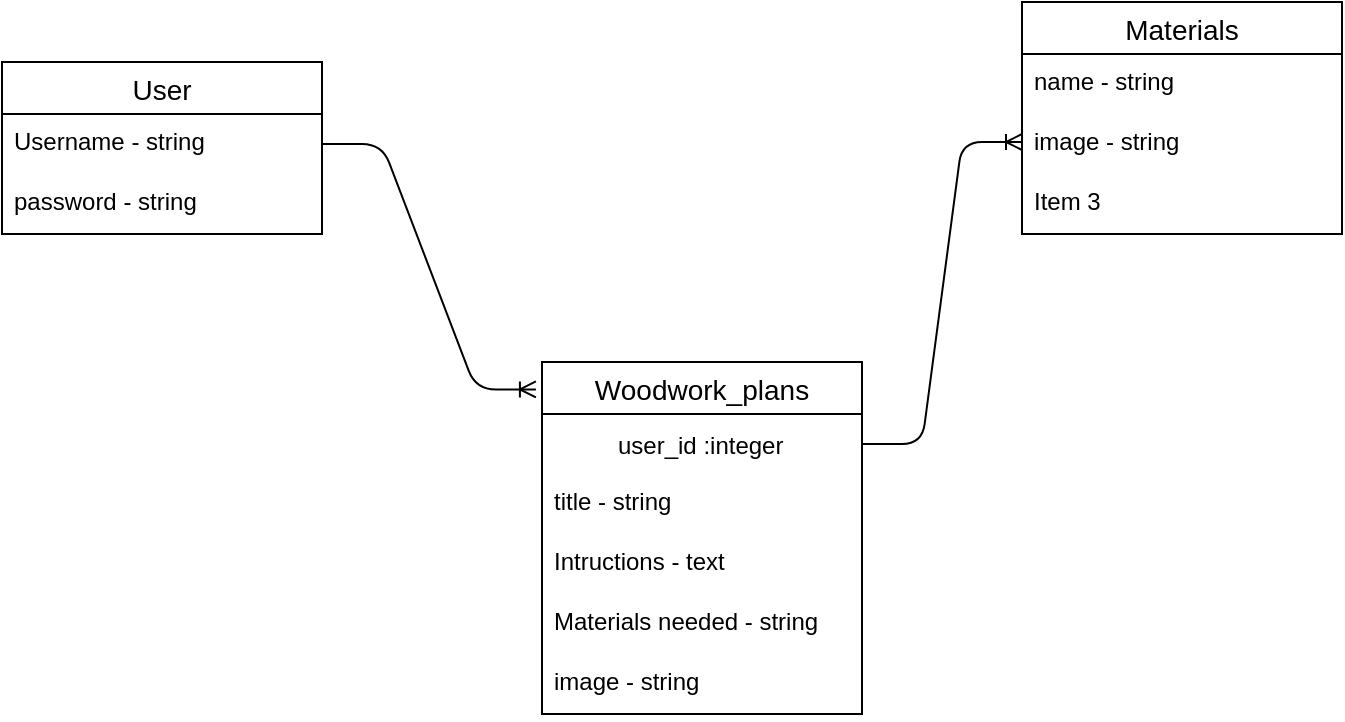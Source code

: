<mxfile version="14.1.8" type="github">
  <diagram id="jR7uFOy2J7p6zF0rOuKJ" name="Page-1">
    <mxGraphModel dx="1422" dy="794" grid="1" gridSize="10" guides="1" tooltips="1" connect="1" arrows="1" fold="1" page="1" pageScale="1" pageWidth="850" pageHeight="1100" math="0" shadow="0">
      <root>
        <mxCell id="0" />
        <mxCell id="1" parent="0" />
        <mxCell id="nfXb3j_lw96GKdzEQLc_-4" value="User" style="swimlane;fontStyle=0;childLayout=stackLayout;horizontal=1;startSize=26;horizontalStack=0;resizeParent=1;resizeParentMax=0;resizeLast=0;collapsible=1;marginBottom=0;align=center;fontSize=14;" vertex="1" parent="1">
          <mxGeometry x="70" y="200" width="160" height="86" as="geometry" />
        </mxCell>
        <mxCell id="nfXb3j_lw96GKdzEQLc_-5" value="Username - string" style="text;strokeColor=none;fillColor=none;spacingLeft=4;spacingRight=4;overflow=hidden;rotatable=0;points=[[0,0.5],[1,0.5]];portConstraint=eastwest;fontSize=12;" vertex="1" parent="nfXb3j_lw96GKdzEQLc_-4">
          <mxGeometry y="26" width="160" height="30" as="geometry" />
        </mxCell>
        <mxCell id="nfXb3j_lw96GKdzEQLc_-6" value="password - string" style="text;strokeColor=none;fillColor=none;spacingLeft=4;spacingRight=4;overflow=hidden;rotatable=0;points=[[0,0.5],[1,0.5]];portConstraint=eastwest;fontSize=12;" vertex="1" parent="nfXb3j_lw96GKdzEQLc_-4">
          <mxGeometry y="56" width="160" height="30" as="geometry" />
        </mxCell>
        <mxCell id="nfXb3j_lw96GKdzEQLc_-8" value="Woodwork_plans" style="swimlane;fontStyle=0;childLayout=stackLayout;horizontal=1;startSize=26;horizontalStack=0;resizeParent=1;resizeParentMax=0;resizeLast=0;collapsible=1;marginBottom=0;align=center;fontSize=14;" vertex="1" parent="1">
          <mxGeometry x="340" y="350" width="160" height="176" as="geometry" />
        </mxCell>
        <mxCell id="nfXb3j_lw96GKdzEQLc_-17" value="" style="shape=table;startSize=0;container=1;collapsible=1;childLayout=tableLayout;fixedRows=1;rowLines=0;fontStyle=0;align=center;resizeLast=1;strokeColor=none;fillColor=none;" vertex="1" parent="nfXb3j_lw96GKdzEQLc_-8">
          <mxGeometry y="26" width="160" height="30" as="geometry" />
        </mxCell>
        <mxCell id="nfXb3j_lw96GKdzEQLc_-18" value="" style="shape=partialRectangle;collapsible=0;dropTarget=0;pointerEvents=0;fillColor=none;top=0;left=0;bottom=0;right=0;points=[[0,0.5],[1,0.5]];portConstraint=eastwest;" vertex="1" parent="nfXb3j_lw96GKdzEQLc_-17">
          <mxGeometry width="160" height="30" as="geometry" />
        </mxCell>
        <mxCell id="nfXb3j_lw96GKdzEQLc_-19" value="" style="shape=partialRectangle;connectable=0;fillColor=none;top=0;left=0;bottom=0;right=0;editable=1;overflow=hidden;" vertex="1" parent="nfXb3j_lw96GKdzEQLc_-18">
          <mxGeometry width="30" height="30" as="geometry" />
        </mxCell>
        <mxCell id="nfXb3j_lw96GKdzEQLc_-20" value="user_id :integer" style="shape=partialRectangle;connectable=0;fillColor=none;top=0;left=0;bottom=0;right=0;align=left;spacingLeft=6;overflow=hidden;" vertex="1" parent="nfXb3j_lw96GKdzEQLc_-18">
          <mxGeometry x="30" width="130" height="30" as="geometry" />
        </mxCell>
        <mxCell id="nfXb3j_lw96GKdzEQLc_-9" value="title - string" style="text;strokeColor=none;fillColor=none;spacingLeft=4;spacingRight=4;overflow=hidden;rotatable=0;points=[[0,0.5],[1,0.5]];portConstraint=eastwest;fontSize=12;" vertex="1" parent="nfXb3j_lw96GKdzEQLc_-8">
          <mxGeometry y="56" width="160" height="30" as="geometry" />
        </mxCell>
        <mxCell id="nfXb3j_lw96GKdzEQLc_-10" value="Intructions - text" style="text;strokeColor=none;fillColor=none;spacingLeft=4;spacingRight=4;overflow=hidden;rotatable=0;points=[[0,0.5],[1,0.5]];portConstraint=eastwest;fontSize=12;" vertex="1" parent="nfXb3j_lw96GKdzEQLc_-8">
          <mxGeometry y="86" width="160" height="30" as="geometry" />
        </mxCell>
        <mxCell id="nfXb3j_lw96GKdzEQLc_-11" value="Materials needed - string&#xa;" style="text;strokeColor=none;fillColor=none;spacingLeft=4;spacingRight=4;overflow=hidden;rotatable=0;points=[[0,0.5],[1,0.5]];portConstraint=eastwest;fontSize=12;" vertex="1" parent="nfXb3j_lw96GKdzEQLc_-8">
          <mxGeometry y="116" width="160" height="30" as="geometry" />
        </mxCell>
        <mxCell id="nfXb3j_lw96GKdzEQLc_-21" value="image - string" style="text;strokeColor=none;fillColor=none;spacingLeft=4;spacingRight=4;overflow=hidden;rotatable=0;points=[[0,0.5],[1,0.5]];portConstraint=eastwest;fontSize=12;" vertex="1" parent="nfXb3j_lw96GKdzEQLc_-8">
          <mxGeometry y="146" width="160" height="30" as="geometry" />
        </mxCell>
        <mxCell id="nfXb3j_lw96GKdzEQLc_-12" value="Materials" style="swimlane;fontStyle=0;childLayout=stackLayout;horizontal=1;startSize=26;horizontalStack=0;resizeParent=1;resizeParentMax=0;resizeLast=0;collapsible=1;marginBottom=0;align=center;fontSize=14;" vertex="1" parent="1">
          <mxGeometry x="580" y="170" width="160" height="116" as="geometry" />
        </mxCell>
        <mxCell id="nfXb3j_lw96GKdzEQLc_-13" value="name - string" style="text;spacingLeft=4;spacingRight=4;overflow=hidden;rotatable=0;points=[[0,0.5],[1,0.5]];portConstraint=eastwest;fontSize=12;" vertex="1" parent="nfXb3j_lw96GKdzEQLc_-12">
          <mxGeometry y="26" width="160" height="30" as="geometry" />
        </mxCell>
        <mxCell id="nfXb3j_lw96GKdzEQLc_-14" value="image - string" style="text;spacingLeft=4;spacingRight=4;overflow=hidden;rotatable=0;points=[[0,0.5],[1,0.5]];portConstraint=eastwest;fontSize=12;" vertex="1" parent="nfXb3j_lw96GKdzEQLc_-12">
          <mxGeometry y="56" width="160" height="30" as="geometry" />
        </mxCell>
        <mxCell id="nfXb3j_lw96GKdzEQLc_-15" value="Item 3" style="text;strokeColor=none;fillColor=none;spacingLeft=4;spacingRight=4;overflow=hidden;rotatable=0;points=[[0,0.5],[1,0.5]];portConstraint=eastwest;fontSize=12;" vertex="1" parent="nfXb3j_lw96GKdzEQLc_-12">
          <mxGeometry y="86" width="160" height="30" as="geometry" />
        </mxCell>
        <mxCell id="nfXb3j_lw96GKdzEQLc_-16" value="" style="edgeStyle=entityRelationEdgeStyle;fontSize=12;html=1;endArrow=ERoneToMany;exitX=1;exitY=0.5;exitDx=0;exitDy=0;entryX=-0.019;entryY=0.078;entryDx=0;entryDy=0;entryPerimeter=0;" edge="1" parent="1" source="nfXb3j_lw96GKdzEQLc_-5" target="nfXb3j_lw96GKdzEQLc_-8">
          <mxGeometry width="100" height="100" relative="1" as="geometry">
            <mxPoint x="250" y="286" as="sourcePoint" />
            <mxPoint x="350" y="186" as="targetPoint" />
          </mxGeometry>
        </mxCell>
        <mxCell id="nfXb3j_lw96GKdzEQLc_-22" value="" style="edgeStyle=entityRelationEdgeStyle;fontSize=12;html=1;endArrow=ERoneToMany;exitX=1;exitY=0.5;exitDx=0;exitDy=0;" edge="1" parent="1" source="nfXb3j_lw96GKdzEQLc_-18">
          <mxGeometry width="100" height="100" relative="1" as="geometry">
            <mxPoint x="480" y="340" as="sourcePoint" />
            <mxPoint x="580" y="240" as="targetPoint" />
          </mxGeometry>
        </mxCell>
      </root>
    </mxGraphModel>
  </diagram>
</mxfile>
